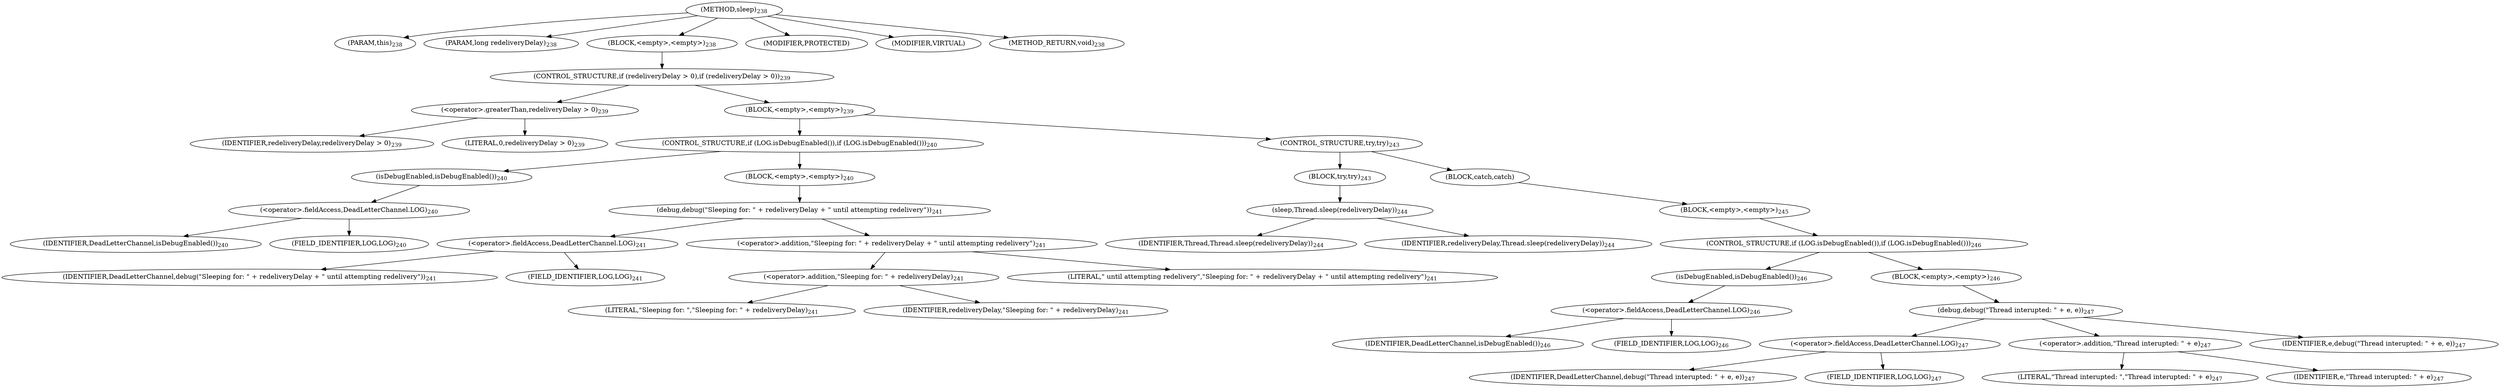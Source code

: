 digraph "sleep" {  
"591" [label = <(METHOD,sleep)<SUB>238</SUB>> ]
"592" [label = <(PARAM,this)<SUB>238</SUB>> ]
"593" [label = <(PARAM,long redeliveryDelay)<SUB>238</SUB>> ]
"594" [label = <(BLOCK,&lt;empty&gt;,&lt;empty&gt;)<SUB>238</SUB>> ]
"595" [label = <(CONTROL_STRUCTURE,if (redeliveryDelay &gt; 0),if (redeliveryDelay &gt; 0))<SUB>239</SUB>> ]
"596" [label = <(&lt;operator&gt;.greaterThan,redeliveryDelay &gt; 0)<SUB>239</SUB>> ]
"597" [label = <(IDENTIFIER,redeliveryDelay,redeliveryDelay &gt; 0)<SUB>239</SUB>> ]
"598" [label = <(LITERAL,0,redeliveryDelay &gt; 0)<SUB>239</SUB>> ]
"599" [label = <(BLOCK,&lt;empty&gt;,&lt;empty&gt;)<SUB>239</SUB>> ]
"600" [label = <(CONTROL_STRUCTURE,if (LOG.isDebugEnabled()),if (LOG.isDebugEnabled()))<SUB>240</SUB>> ]
"601" [label = <(isDebugEnabled,isDebugEnabled())<SUB>240</SUB>> ]
"602" [label = <(&lt;operator&gt;.fieldAccess,DeadLetterChannel.LOG)<SUB>240</SUB>> ]
"603" [label = <(IDENTIFIER,DeadLetterChannel,isDebugEnabled())<SUB>240</SUB>> ]
"604" [label = <(FIELD_IDENTIFIER,LOG,LOG)<SUB>240</SUB>> ]
"605" [label = <(BLOCK,&lt;empty&gt;,&lt;empty&gt;)<SUB>240</SUB>> ]
"606" [label = <(debug,debug(&quot;Sleeping for: &quot; + redeliveryDelay + &quot; until attempting redelivery&quot;))<SUB>241</SUB>> ]
"607" [label = <(&lt;operator&gt;.fieldAccess,DeadLetterChannel.LOG)<SUB>241</SUB>> ]
"608" [label = <(IDENTIFIER,DeadLetterChannel,debug(&quot;Sleeping for: &quot; + redeliveryDelay + &quot; until attempting redelivery&quot;))<SUB>241</SUB>> ]
"609" [label = <(FIELD_IDENTIFIER,LOG,LOG)<SUB>241</SUB>> ]
"610" [label = <(&lt;operator&gt;.addition,&quot;Sleeping for: &quot; + redeliveryDelay + &quot; until attempting redelivery&quot;)<SUB>241</SUB>> ]
"611" [label = <(&lt;operator&gt;.addition,&quot;Sleeping for: &quot; + redeliveryDelay)<SUB>241</SUB>> ]
"612" [label = <(LITERAL,&quot;Sleeping for: &quot;,&quot;Sleeping for: &quot; + redeliveryDelay)<SUB>241</SUB>> ]
"613" [label = <(IDENTIFIER,redeliveryDelay,&quot;Sleeping for: &quot; + redeliveryDelay)<SUB>241</SUB>> ]
"614" [label = <(LITERAL,&quot; until attempting redelivery&quot;,&quot;Sleeping for: &quot; + redeliveryDelay + &quot; until attempting redelivery&quot;)<SUB>241</SUB>> ]
"615" [label = <(CONTROL_STRUCTURE,try,try)<SUB>243</SUB>> ]
"616" [label = <(BLOCK,try,try)<SUB>243</SUB>> ]
"617" [label = <(sleep,Thread.sleep(redeliveryDelay))<SUB>244</SUB>> ]
"618" [label = <(IDENTIFIER,Thread,Thread.sleep(redeliveryDelay))<SUB>244</SUB>> ]
"619" [label = <(IDENTIFIER,redeliveryDelay,Thread.sleep(redeliveryDelay))<SUB>244</SUB>> ]
"620" [label = <(BLOCK,catch,catch)> ]
"621" [label = <(BLOCK,&lt;empty&gt;,&lt;empty&gt;)<SUB>245</SUB>> ]
"622" [label = <(CONTROL_STRUCTURE,if (LOG.isDebugEnabled()),if (LOG.isDebugEnabled()))<SUB>246</SUB>> ]
"623" [label = <(isDebugEnabled,isDebugEnabled())<SUB>246</SUB>> ]
"624" [label = <(&lt;operator&gt;.fieldAccess,DeadLetterChannel.LOG)<SUB>246</SUB>> ]
"625" [label = <(IDENTIFIER,DeadLetterChannel,isDebugEnabled())<SUB>246</SUB>> ]
"626" [label = <(FIELD_IDENTIFIER,LOG,LOG)<SUB>246</SUB>> ]
"627" [label = <(BLOCK,&lt;empty&gt;,&lt;empty&gt;)<SUB>246</SUB>> ]
"628" [label = <(debug,debug(&quot;Thread interupted: &quot; + e, e))<SUB>247</SUB>> ]
"629" [label = <(&lt;operator&gt;.fieldAccess,DeadLetterChannel.LOG)<SUB>247</SUB>> ]
"630" [label = <(IDENTIFIER,DeadLetterChannel,debug(&quot;Thread interupted: &quot; + e, e))<SUB>247</SUB>> ]
"631" [label = <(FIELD_IDENTIFIER,LOG,LOG)<SUB>247</SUB>> ]
"632" [label = <(&lt;operator&gt;.addition,&quot;Thread interupted: &quot; + e)<SUB>247</SUB>> ]
"633" [label = <(LITERAL,&quot;Thread interupted: &quot;,&quot;Thread interupted: &quot; + e)<SUB>247</SUB>> ]
"634" [label = <(IDENTIFIER,e,&quot;Thread interupted: &quot; + e)<SUB>247</SUB>> ]
"635" [label = <(IDENTIFIER,e,debug(&quot;Thread interupted: &quot; + e, e))<SUB>247</SUB>> ]
"636" [label = <(MODIFIER,PROTECTED)> ]
"637" [label = <(MODIFIER,VIRTUAL)> ]
"638" [label = <(METHOD_RETURN,void)<SUB>238</SUB>> ]
  "591" -> "592" 
  "591" -> "593" 
  "591" -> "594" 
  "591" -> "636" 
  "591" -> "637" 
  "591" -> "638" 
  "594" -> "595" 
  "595" -> "596" 
  "595" -> "599" 
  "596" -> "597" 
  "596" -> "598" 
  "599" -> "600" 
  "599" -> "615" 
  "600" -> "601" 
  "600" -> "605" 
  "601" -> "602" 
  "602" -> "603" 
  "602" -> "604" 
  "605" -> "606" 
  "606" -> "607" 
  "606" -> "610" 
  "607" -> "608" 
  "607" -> "609" 
  "610" -> "611" 
  "610" -> "614" 
  "611" -> "612" 
  "611" -> "613" 
  "615" -> "616" 
  "615" -> "620" 
  "616" -> "617" 
  "617" -> "618" 
  "617" -> "619" 
  "620" -> "621" 
  "621" -> "622" 
  "622" -> "623" 
  "622" -> "627" 
  "623" -> "624" 
  "624" -> "625" 
  "624" -> "626" 
  "627" -> "628" 
  "628" -> "629" 
  "628" -> "632" 
  "628" -> "635" 
  "629" -> "630" 
  "629" -> "631" 
  "632" -> "633" 
  "632" -> "634" 
}
